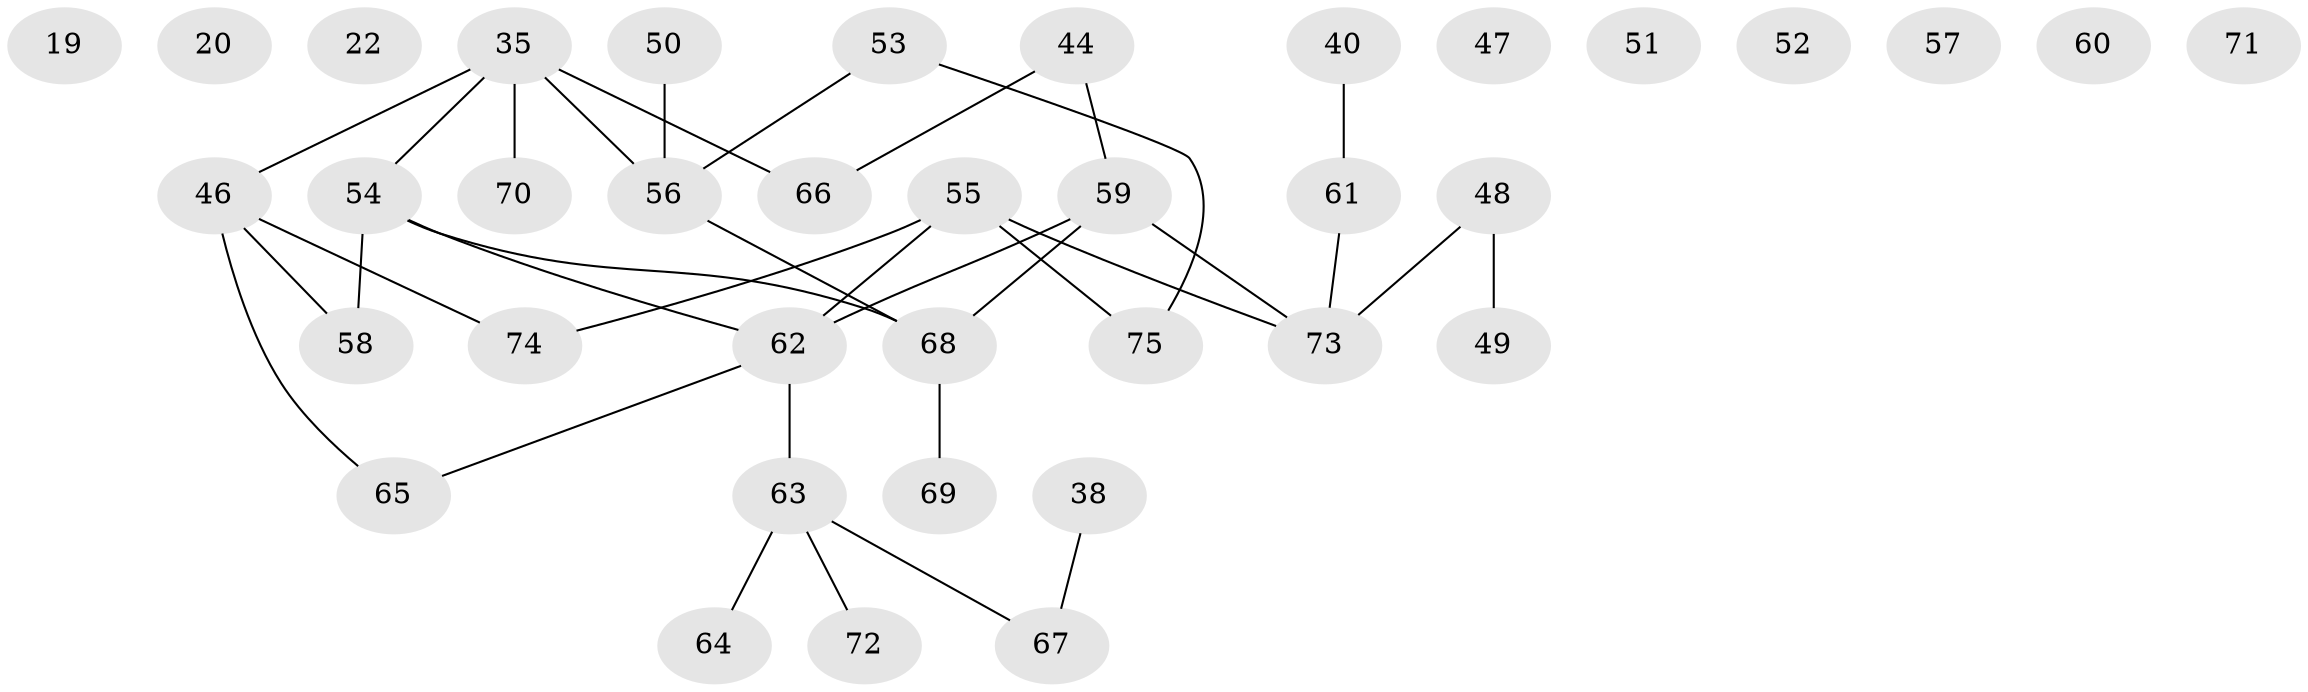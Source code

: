 // original degree distribution, {2: 0.36, 3: 0.17333333333333334, 1: 0.21333333333333335, 4: 0.13333333333333333, 0: 0.10666666666666667, 5: 0.013333333333333334}
// Generated by graph-tools (version 1.1) at 2025/42/03/04/25 21:42:24]
// undirected, 37 vertices, 35 edges
graph export_dot {
graph [start="1"]
  node [color=gray90,style=filled];
  19;
  20;
  22;
  35 [super="+16"];
  38;
  40 [super="+7"];
  44;
  46 [super="+30+37+42+27"];
  47;
  48 [super="+29"];
  49 [super="+33"];
  50 [super="+12"];
  51;
  52;
  53 [super="+24+41"];
  54 [super="+34+36"];
  55;
  56 [super="+4+21"];
  57;
  58;
  59 [super="+2+31+39+45"];
  60 [super="+17"];
  61;
  62 [super="+8+28"];
  63 [super="+11+14+23"];
  64;
  65;
  66 [super="+1"];
  67 [super="+10+25"];
  68 [super="+43"];
  69 [super="+9"];
  70;
  71;
  72;
  73 [super="+18"];
  74;
  75 [super="+26"];
  35 -- 56 [weight=2];
  35 -- 66;
  35 -- 46;
  35 -- 54;
  35 -- 70;
  38 -- 67;
  40 -- 61;
  44 -- 66;
  44 -- 59;
  46 -- 58;
  46 -- 65;
  46 -- 74;
  48 -- 49;
  48 -- 73;
  50 -- 56;
  53 -- 56;
  53 -- 75;
  54 -- 62;
  54 -- 58;
  54 -- 68 [weight=2];
  55 -- 62;
  55 -- 74;
  55 -- 73;
  55 -- 75;
  56 -- 68;
  59 -- 73;
  59 -- 68 [weight=3];
  59 -- 62;
  61 -- 73;
  62 -- 63;
  62 -- 65;
  63 -- 64;
  63 -- 72;
  63 -- 67;
  68 -- 69;
}
